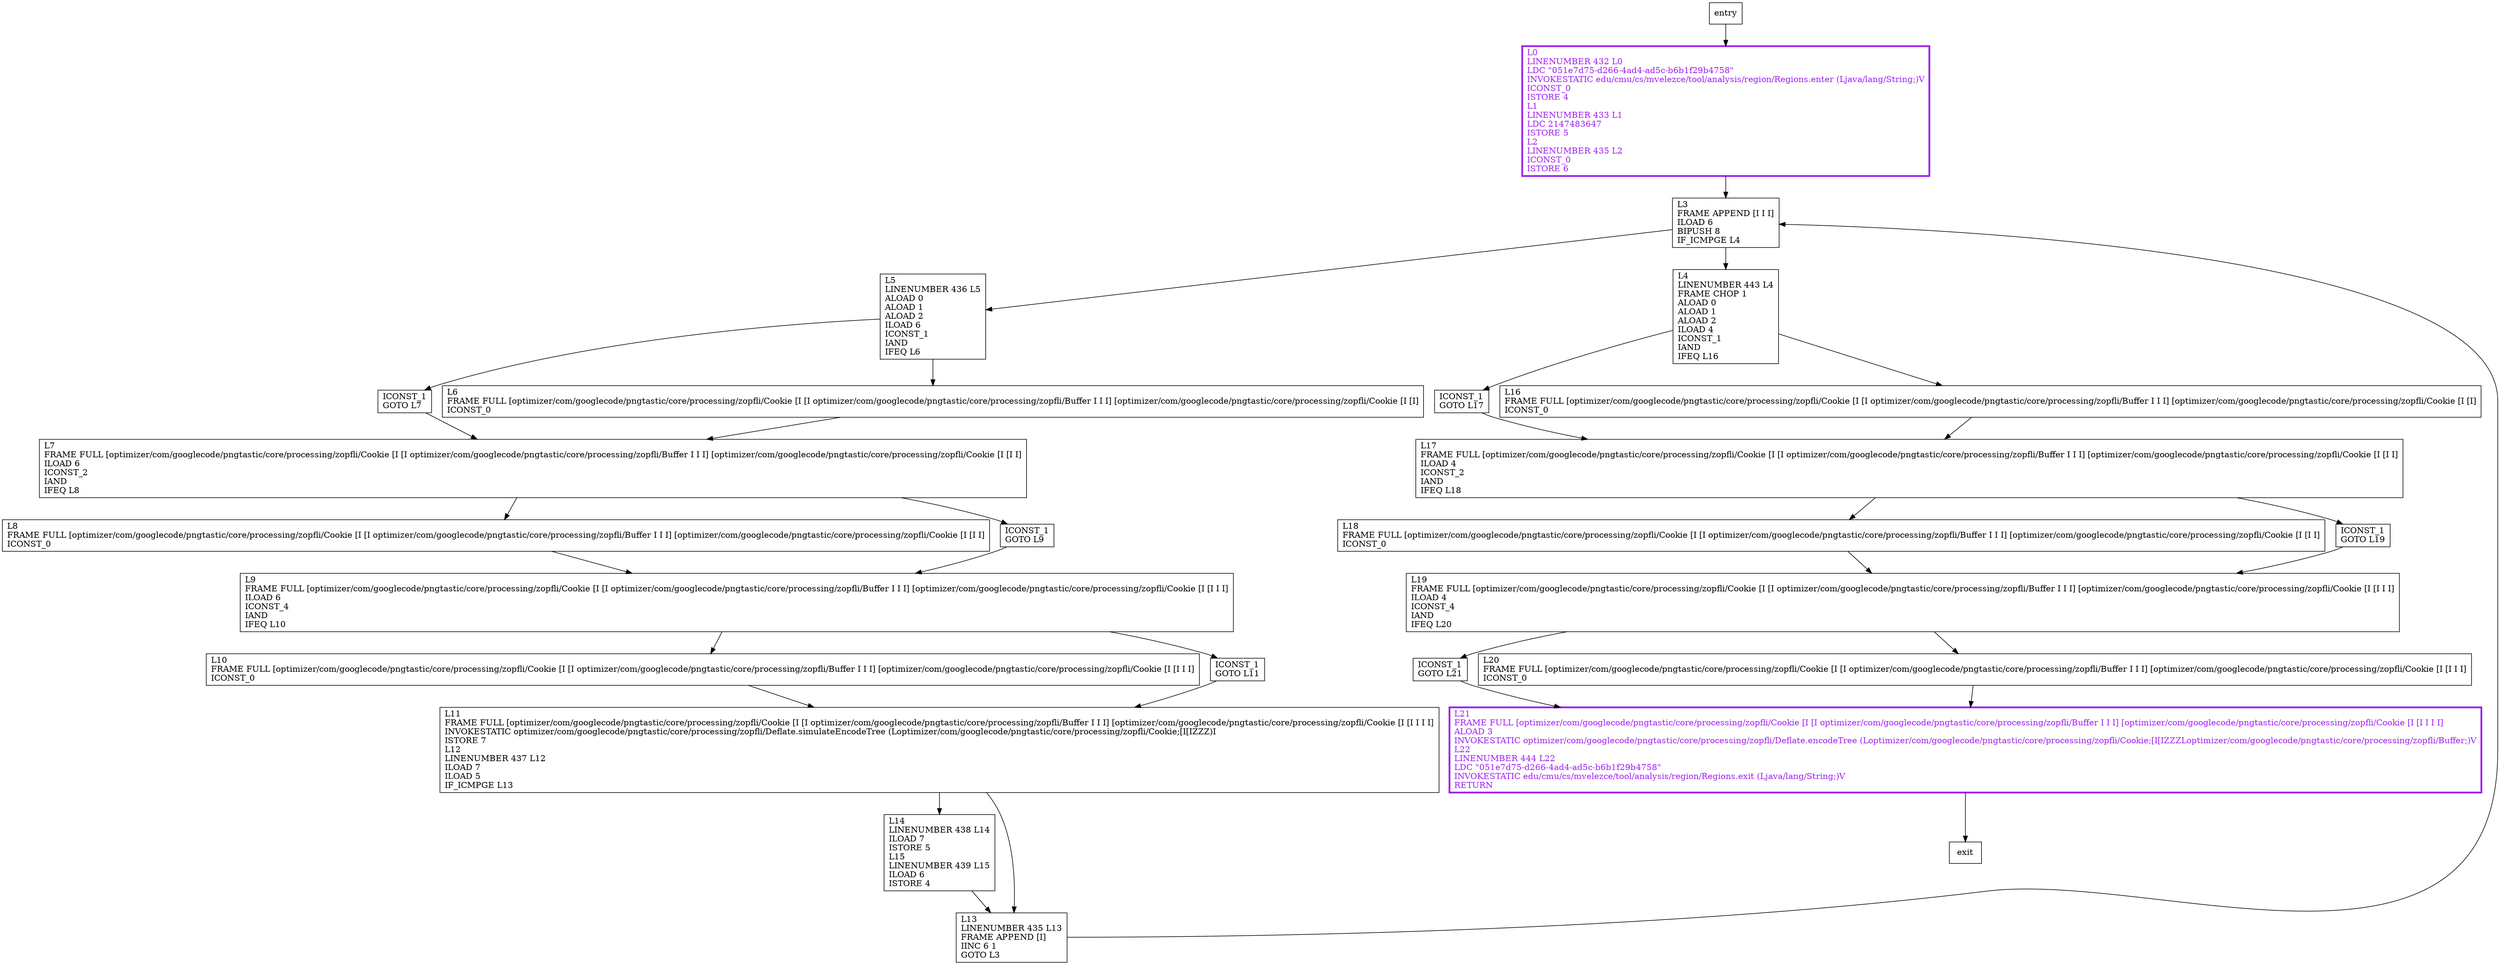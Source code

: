 digraph addDynamicTree {
node [shape=record];
476207791 [label="L0\lLINENUMBER 432 L0\lLDC \"051e7d75-d266-4ad4-ad5c-b6b1f29b4758\"\lINVOKESTATIC edu/cmu/cs/mvelezce/tool/analysis/region/Regions.enter (Ljava/lang/String;)V\lICONST_0\lISTORE 4\lL1\lLINENUMBER 433 L1\lLDC 2147483647\lISTORE 5\lL2\lLINENUMBER 435 L2\lICONST_0\lISTORE 6\l"];
150839881 [label="ICONST_1\lGOTO L7\l"];
105129740 [label="L6\lFRAME FULL [optimizer/com/googlecode/pngtastic/core/processing/zopfli/Cookie [I [I optimizer/com/googlecode/pngtastic/core/processing/zopfli/Buffer I I I] [optimizer/com/googlecode/pngtastic/core/processing/zopfli/Cookie [I [I]\lICONST_0\l"];
1789216652 [label="L11\lFRAME FULL [optimizer/com/googlecode/pngtastic/core/processing/zopfli/Cookie [I [I optimizer/com/googlecode/pngtastic/core/processing/zopfli/Buffer I I I] [optimizer/com/googlecode/pngtastic/core/processing/zopfli/Cookie [I [I I I I]\lINVOKESTATIC optimizer/com/googlecode/pngtastic/core/processing/zopfli/Deflate.simulateEncodeTree (Loptimizer/com/googlecode/pngtastic/core/processing/zopfli/Cookie;[I[IZZZ)I\lISTORE 7\lL12\lLINENUMBER 437 L12\lILOAD 7\lILOAD 5\lIF_ICMPGE L13\l"];
31343104 [label="L17\lFRAME FULL [optimizer/com/googlecode/pngtastic/core/processing/zopfli/Cookie [I [I optimizer/com/googlecode/pngtastic/core/processing/zopfli/Buffer I I I] [optimizer/com/googlecode/pngtastic/core/processing/zopfli/Cookie [I [I I]\lILOAD 4\lICONST_2\lIAND\lIFEQ L18\l"];
228414344 [label="L19\lFRAME FULL [optimizer/com/googlecode/pngtastic/core/processing/zopfli/Cookie [I [I optimizer/com/googlecode/pngtastic/core/processing/zopfli/Buffer I I I] [optimizer/com/googlecode/pngtastic/core/processing/zopfli/Cookie [I [I I I]\lILOAD 4\lICONST_4\lIAND\lIFEQ L20\l"];
1212340094 [label="L9\lFRAME FULL [optimizer/com/googlecode/pngtastic/core/processing/zopfli/Cookie [I [I optimizer/com/googlecode/pngtastic/core/processing/zopfli/Buffer I I I] [optimizer/com/googlecode/pngtastic/core/processing/zopfli/Cookie [I [I I I]\lILOAD 6\lICONST_4\lIAND\lIFEQ L10\l"];
220871824 [label="L7\lFRAME FULL [optimizer/com/googlecode/pngtastic/core/processing/zopfli/Cookie [I [I optimizer/com/googlecode/pngtastic/core/processing/zopfli/Buffer I I I] [optimizer/com/googlecode/pngtastic/core/processing/zopfli/Cookie [I [I I]\lILOAD 6\lICONST_2\lIAND\lIFEQ L8\l"];
716534677 [label="ICONST_1\lGOTO L17\l"];
169082221 [label="L8\lFRAME FULL [optimizer/com/googlecode/pngtastic/core/processing/zopfli/Cookie [I [I optimizer/com/googlecode/pngtastic/core/processing/zopfli/Buffer I I I] [optimizer/com/googlecode/pngtastic/core/processing/zopfli/Cookie [I [I I]\lICONST_0\l"];
1573609142 [label="L5\lLINENUMBER 436 L5\lALOAD 0\lALOAD 1\lALOAD 2\lILOAD 6\lICONST_1\lIAND\lIFEQ L6\l"];
1912505755 [label="L4\lLINENUMBER 443 L4\lFRAME CHOP 1\lALOAD 0\lALOAD 1\lALOAD 2\lILOAD 4\lICONST_1\lIAND\lIFEQ L16\l"];
1161490079 [label="ICONST_1\lGOTO L21\l"];
1680630088 [label="L21\lFRAME FULL [optimizer/com/googlecode/pngtastic/core/processing/zopfli/Cookie [I [I optimizer/com/googlecode/pngtastic/core/processing/zopfli/Buffer I I I] [optimizer/com/googlecode/pngtastic/core/processing/zopfli/Cookie [I [I I I I]\lALOAD 3\lINVOKESTATIC optimizer/com/googlecode/pngtastic/core/processing/zopfli/Deflate.encodeTree (Loptimizer/com/googlecode/pngtastic/core/processing/zopfli/Cookie;[I[IZZZLoptimizer/com/googlecode/pngtastic/core/processing/zopfli/Buffer;)V\lL22\lLINENUMBER 444 L22\lLDC \"051e7d75-d266-4ad4-ad5c-b6b1f29b4758\"\lINVOKESTATIC edu/cmu/cs/mvelezce/tool/analysis/region/Regions.exit (Ljava/lang/String;)V\lRETURN\l"];
1248493368 [label="L3\lFRAME APPEND [I I I]\lILOAD 6\lBIPUSH 8\lIF_ICMPGE L4\l"];
171170014 [label="L16\lFRAME FULL [optimizer/com/googlecode/pngtastic/core/processing/zopfli/Cookie [I [I optimizer/com/googlecode/pngtastic/core/processing/zopfli/Buffer I I I] [optimizer/com/googlecode/pngtastic/core/processing/zopfli/Cookie [I [I]\lICONST_0\l"];
622976039 [label="L14\lLINENUMBER 438 L14\lILOAD 7\lISTORE 5\lL15\lLINENUMBER 439 L15\lILOAD 6\lISTORE 4\l"];
340831322 [label="L10\lFRAME FULL [optimizer/com/googlecode/pngtastic/core/processing/zopfli/Cookie [I [I optimizer/com/googlecode/pngtastic/core/processing/zopfli/Buffer I I I] [optimizer/com/googlecode/pngtastic/core/processing/zopfli/Cookie [I [I I I]\lICONST_0\l"];
416575164 [label="L18\lFRAME FULL [optimizer/com/googlecode/pngtastic/core/processing/zopfli/Cookie [I [I optimizer/com/googlecode/pngtastic/core/processing/zopfli/Buffer I I I] [optimizer/com/googlecode/pngtastic/core/processing/zopfli/Cookie [I [I I]\lICONST_0\l"];
872580225 [label="L13\lLINENUMBER 435 L13\lFRAME APPEND [I]\lIINC 6 1\lGOTO L3\l"];
213229648 [label="ICONST_1\lGOTO L19\l"];
768137060 [label="ICONST_1\lGOTO L9\l"];
2124471929 [label="L20\lFRAME FULL [optimizer/com/googlecode/pngtastic/core/processing/zopfli/Cookie [I [I optimizer/com/googlecode/pngtastic/core/processing/zopfli/Buffer I I I] [optimizer/com/googlecode/pngtastic/core/processing/zopfli/Cookie [I [I I I]\lICONST_0\l"];
29217576 [label="ICONST_1\lGOTO L11\l"];
entry;
exit;
150839881 -> 220871824;
105129740 -> 220871824;
31343104 -> 416575164;
31343104 -> 213229648;
228414344 -> 2124471929;
228414344 -> 1161490079;
1212340094 -> 340831322;
1212340094 -> 29217576;
169082221 -> 1212340094;
1573609142 -> 150839881;
1573609142 -> 105129740;
171170014 -> 31343104;
872580225 -> 1248493368;
29217576 -> 1789216652;
476207791 -> 1248493368;
1789216652 -> 622976039;
1789216652 -> 872580225;
220871824 -> 768137060;
220871824 -> 169082221;
716534677 -> 31343104;
1912505755 -> 171170014;
1912505755 -> 716534677;
1161490079 -> 1680630088;
1680630088 -> exit;
entry -> 476207791;
1248493368 -> 1912505755;
1248493368 -> 1573609142;
622976039 -> 872580225;
340831322 -> 1789216652;
416575164 -> 228414344;
213229648 -> 228414344;
768137060 -> 1212340094;
2124471929 -> 1680630088;
476207791[fontcolor="purple", penwidth=3, color="purple"];
1680630088[fontcolor="purple", penwidth=3, color="purple"];
}
